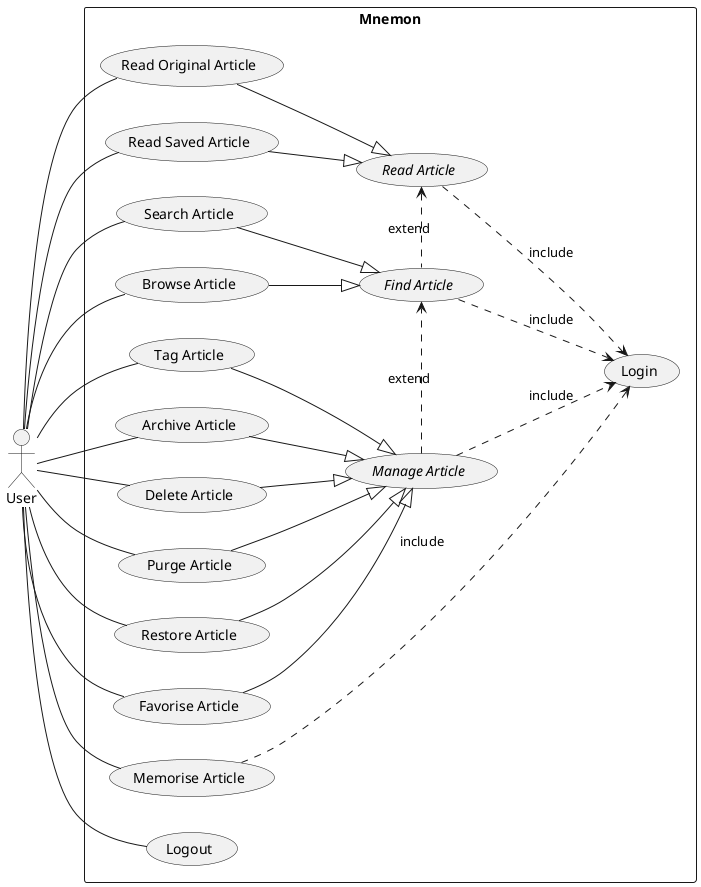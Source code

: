 @startuml

skinparam monochrome true
left to right direction

actor User

rectangle Mnemon {
  (<i>Find Article</i>)   as (Find Article)
  (<i>Read Article</i>)   as (Read Article)
  (<i>Manage Article</i>) as (Manage Article)

  User -- (Read Original Article)
  User -- (Read Saved Article)
  User -- (Search Article)
  User -- (Browse Article)
  User -- (Tag Article)
  User -- (Archive Article)
  User -- (Delete Article)
  User -- (Purge Article)
  User -- (Restore Article)
  User -- (Favorise Article)
  User -- (Memorise Article)
  User -- (Logout)

  (Read Original Article) --|> (Read Article)
  (Read Saved Article)    --|> (Read Article)

  (Search Article)        --|> (Find Article)
  (Browse Article)        --|> (Find Article)

  (Tag Article)           --|> (Manage Article)
  (Archive Article)       --|> (Manage Article)
  (Delete Article)        --|> (Manage Article)
  (Restore Article)       --|> (Manage Article)
  (Favorise Article)      --|> (Manage Article)
  (Purge Article)         --|> (Manage Article)

  (Read Article)   <.  (Find Article)  : «extend»
  (Manage Article) .>  (Find Article)  : «extend»

  (Memorise Article)    ...> (Login) : «include»
  (Manage Article)       ..> (Login) : «include»
  (Find Article)         ..> (Login) : «include»
  (Read Article)         ..> (Login) : «include»
}
@enduml